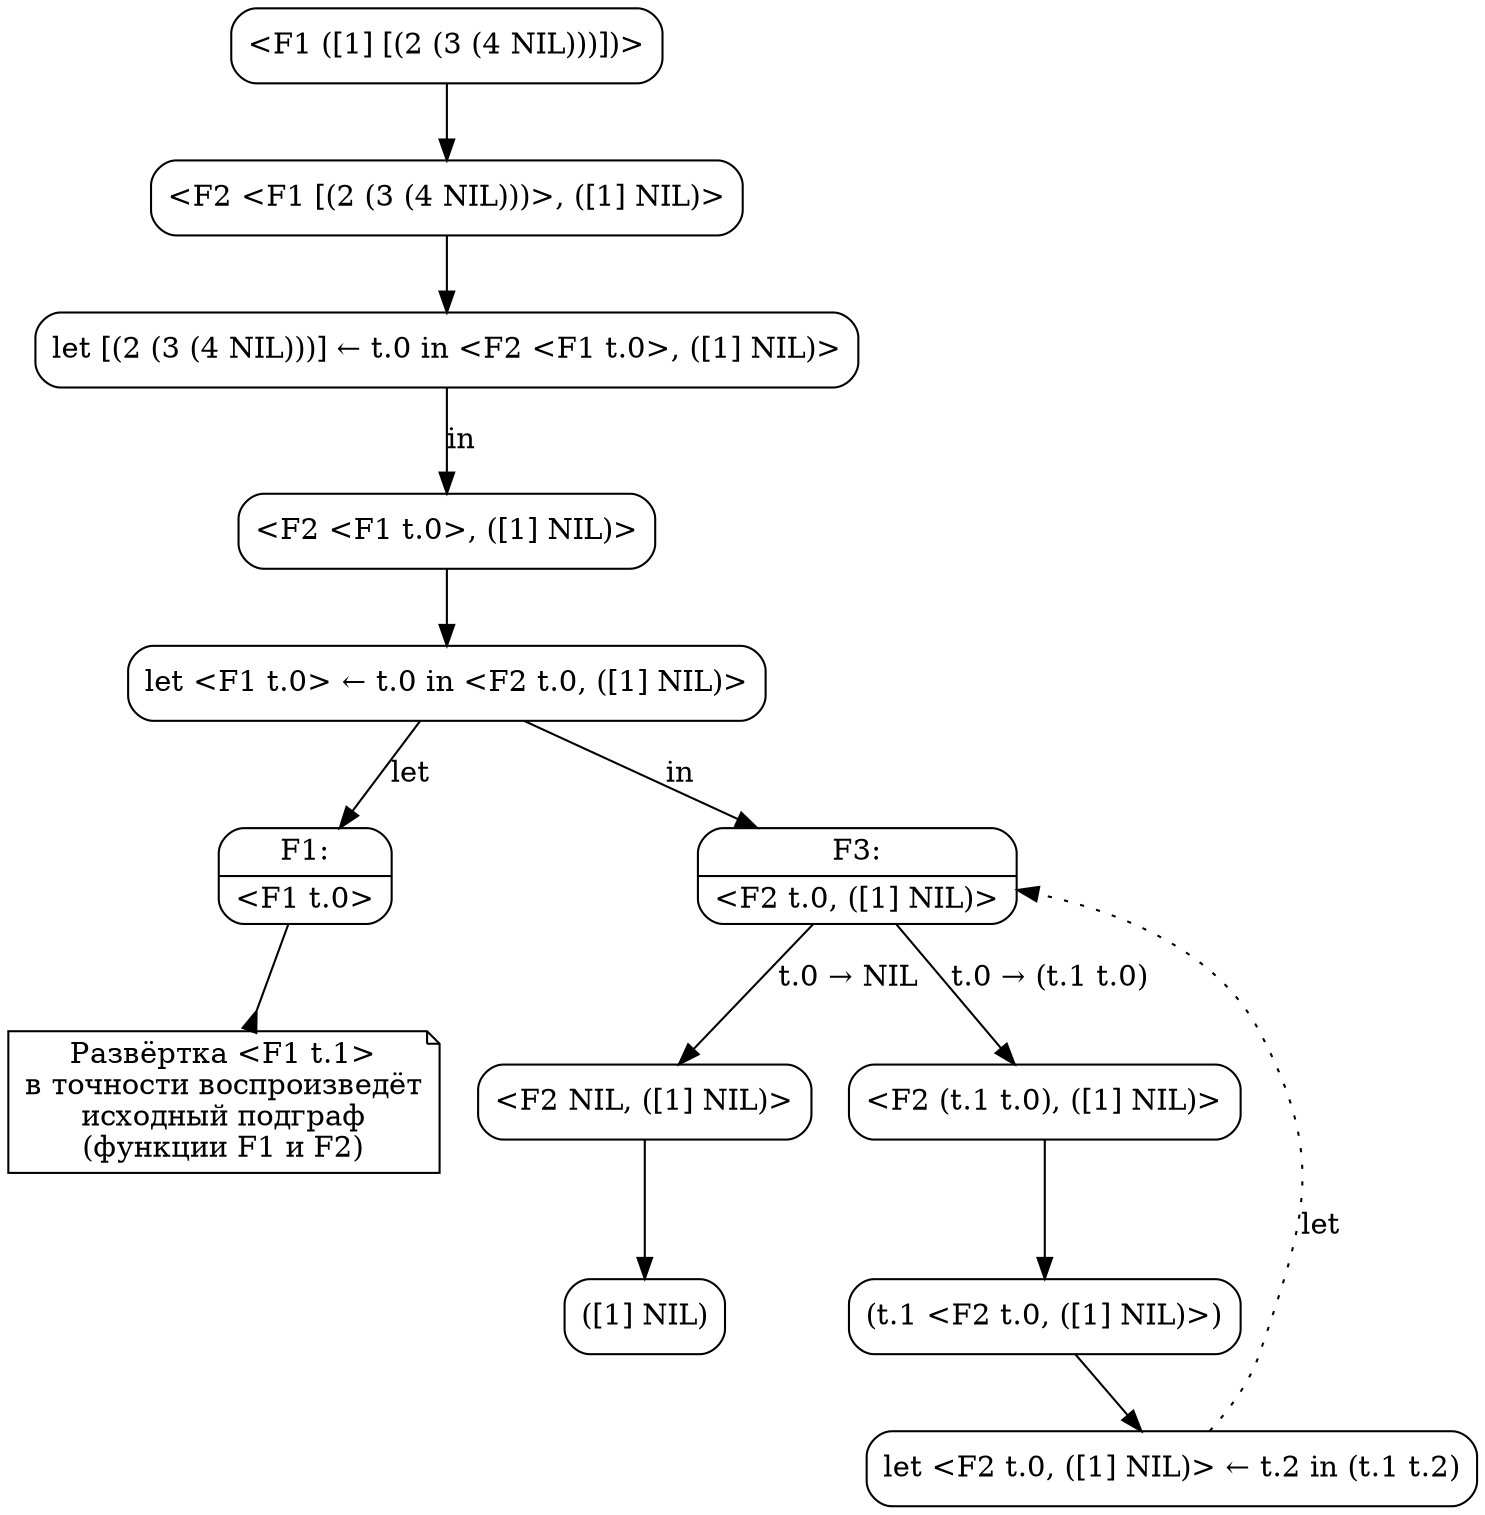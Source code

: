 digraph {
  node [shape=box, style=rounded];

  C1 [label="<F1 ([1] [(2 (3 (4 NIL)))])>"];
  C2 [label="<F2 <F1 [(2 (3 (4 NIL)))>, ([1] NIL)>"];
  C1 -> C2;
  C3 [label="let [(2 (3 (4 NIL)))] ← t.0 in <F2 <F1 t.0>, ([1] NIL)>"];
  C2 -> C3;
  C4 [label="<F2 <F1 t.0>, ([1] NIL)>"];
  C3 -> C4 [label="in"];
  C5 [label="let <F1 t.0> ← t.0 in <F2 t.0, ([1] NIL)>"];
  C4 -> C5;
  F1 [shape=record, label="{F1:|\<F1 t.0\>}"];
  C5 -> F1 [label="let"];
  N1 [shape=note,
    label="Развёртка <F1 t.1>\nв точности воспроизведёт\nисходный подграф\n(функции F1 и F2)"];
  F1 -> N1 [arrowhead="inv"];
  F3 [shape=record, label="{F3:|\<F2 t.0, ([1] NIL)\>}"];
  C5 -> F3 [label="in"];
  C6 [label="<F2 NIL, ([1] NIL)>"];
  F3 -> C6 [label="t.0 → NIL"];
  C7 [label="([1] NIL)"];
  C6 -> C7;
  C8 [label="<F2 (t.1 t.0), ([1] NIL)>"];
  F3 -> C8 [label="t.0 → (t.1 t.0)"];
  C9 [label="(t.1 <F2 t.0, ([1] NIL)>)"];
  C8 -> C9;
  C10 [label="let <F2 t.0, ([1] NIL)> ← t.2 in (t.1 t.2)"];
  C9 -> C10;
  C10 -> F3 [label="let", style=dotted];
}
